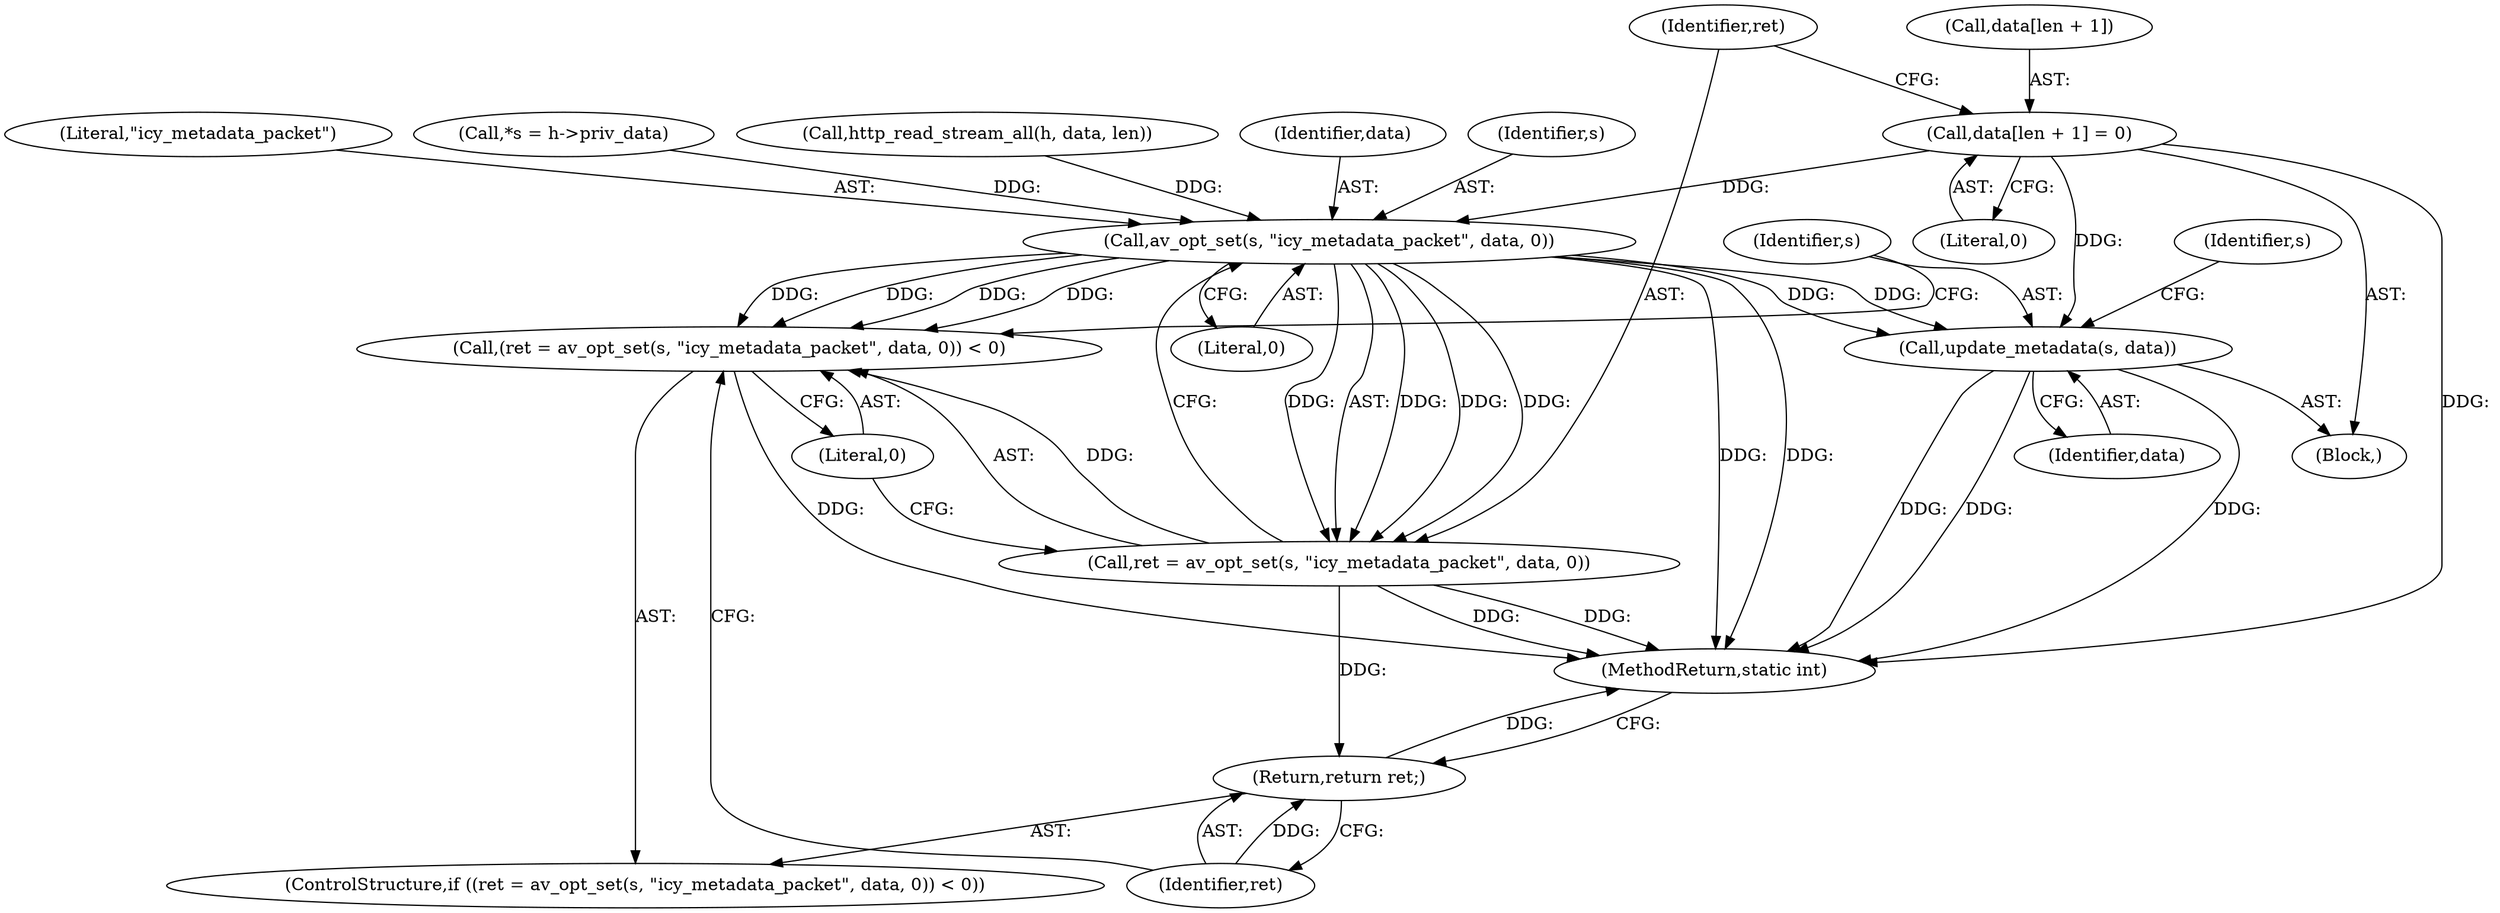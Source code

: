 digraph "0_FFmpeg_2a05c8f813de6f2278827734bf8102291e7484aa_8@array" {
"1000171" [label="(Call,data[len + 1] = 0)"];
"1000182" [label="(Call,av_opt_set(s, \"icy_metadata_packet\", data, 0))"];
"1000179" [label="(Call,(ret = av_opt_set(s, \"icy_metadata_packet\", data, 0)) < 0)"];
"1000180" [label="(Call,ret = av_opt_set(s, \"icy_metadata_packet\", data, 0))"];
"1000188" [label="(Return,return ret;)"];
"1000190" [label="(Call,update_metadata(s, data))"];
"1000180" [label="(Call,ret = av_opt_set(s, \"icy_metadata_packet\", data, 0))"];
"1000186" [label="(Literal,0)"];
"1000184" [label="(Literal,\"icy_metadata_packet\")"];
"1000179" [label="(Call,(ret = av_opt_set(s, \"icy_metadata_packet\", data, 0)) < 0)"];
"1000151" [label="(Block,)"];
"1000172" [label="(Call,data[len + 1])"];
"1000107" [label="(Call,*s = h->priv_data)"];
"1000178" [label="(ControlStructure,if ((ret = av_opt_set(s, \"icy_metadata_packet\", data, 0)) < 0))"];
"1000161" [label="(Call,http_read_stream_all(h, data, len))"];
"1000177" [label="(Literal,0)"];
"1000181" [label="(Identifier,ret)"];
"1000188" [label="(Return,return ret;)"];
"1000191" [label="(Identifier,s)"];
"1000189" [label="(Identifier,ret)"];
"1000187" [label="(Literal,0)"];
"1000195" [label="(Identifier,s)"];
"1000207" [label="(MethodReturn,static int)"];
"1000185" [label="(Identifier,data)"];
"1000192" [label="(Identifier,data)"];
"1000182" [label="(Call,av_opt_set(s, \"icy_metadata_packet\", data, 0))"];
"1000171" [label="(Call,data[len + 1] = 0)"];
"1000190" [label="(Call,update_metadata(s, data))"];
"1000183" [label="(Identifier,s)"];
"1000171" -> "1000151"  [label="AST: "];
"1000171" -> "1000177"  [label="CFG: "];
"1000172" -> "1000171"  [label="AST: "];
"1000177" -> "1000171"  [label="AST: "];
"1000181" -> "1000171"  [label="CFG: "];
"1000171" -> "1000207"  [label="DDG: "];
"1000171" -> "1000182"  [label="DDG: "];
"1000171" -> "1000190"  [label="DDG: "];
"1000182" -> "1000180"  [label="AST: "];
"1000182" -> "1000186"  [label="CFG: "];
"1000183" -> "1000182"  [label="AST: "];
"1000184" -> "1000182"  [label="AST: "];
"1000185" -> "1000182"  [label="AST: "];
"1000186" -> "1000182"  [label="AST: "];
"1000180" -> "1000182"  [label="CFG: "];
"1000182" -> "1000207"  [label="DDG: "];
"1000182" -> "1000207"  [label="DDG: "];
"1000182" -> "1000179"  [label="DDG: "];
"1000182" -> "1000179"  [label="DDG: "];
"1000182" -> "1000179"  [label="DDG: "];
"1000182" -> "1000179"  [label="DDG: "];
"1000182" -> "1000180"  [label="DDG: "];
"1000182" -> "1000180"  [label="DDG: "];
"1000182" -> "1000180"  [label="DDG: "];
"1000182" -> "1000180"  [label="DDG: "];
"1000107" -> "1000182"  [label="DDG: "];
"1000161" -> "1000182"  [label="DDG: "];
"1000182" -> "1000190"  [label="DDG: "];
"1000182" -> "1000190"  [label="DDG: "];
"1000179" -> "1000178"  [label="AST: "];
"1000179" -> "1000187"  [label="CFG: "];
"1000180" -> "1000179"  [label="AST: "];
"1000187" -> "1000179"  [label="AST: "];
"1000189" -> "1000179"  [label="CFG: "];
"1000191" -> "1000179"  [label="CFG: "];
"1000179" -> "1000207"  [label="DDG: "];
"1000180" -> "1000179"  [label="DDG: "];
"1000181" -> "1000180"  [label="AST: "];
"1000187" -> "1000180"  [label="CFG: "];
"1000180" -> "1000207"  [label="DDG: "];
"1000180" -> "1000207"  [label="DDG: "];
"1000180" -> "1000188"  [label="DDG: "];
"1000188" -> "1000178"  [label="AST: "];
"1000188" -> "1000189"  [label="CFG: "];
"1000189" -> "1000188"  [label="AST: "];
"1000207" -> "1000188"  [label="CFG: "];
"1000188" -> "1000207"  [label="DDG: "];
"1000189" -> "1000188"  [label="DDG: "];
"1000190" -> "1000151"  [label="AST: "];
"1000190" -> "1000192"  [label="CFG: "];
"1000191" -> "1000190"  [label="AST: "];
"1000192" -> "1000190"  [label="AST: "];
"1000195" -> "1000190"  [label="CFG: "];
"1000190" -> "1000207"  [label="DDG: "];
"1000190" -> "1000207"  [label="DDG: "];
"1000190" -> "1000207"  [label="DDG: "];
}
